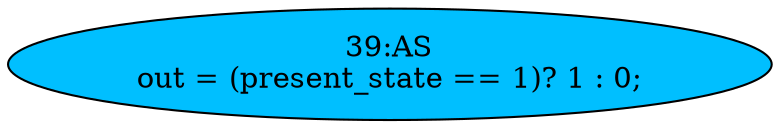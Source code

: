 strict digraph "" {
	node [label="\N"];
	"39:AS"	[ast="<pyverilog.vparser.ast.Assign object at 0x7eff0c4c6450>",
		def_var="['out']",
		fillcolor=deepskyblue,
		label="39:AS
out = (present_state == 1)? 1 : 0;",
		statements="[]",
		style=filled,
		typ=Assign,
		use_var="['present_state']"];
}
